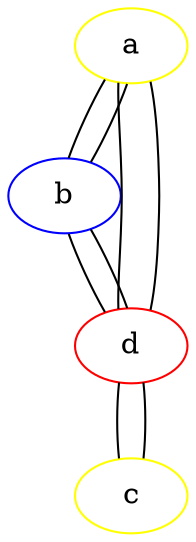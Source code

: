 graph G
{
a[color=yellow];
b[color=blue];
c[color=yellow];
d[color=red];
a -- b;
a -- d;
b -- a;
b -- d;
c -- d;
d -- a;
d -- b;
d -- c;
} 
